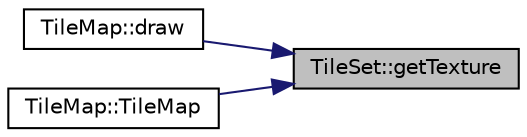 digraph "TileSet::getTexture"
{
 // LATEX_PDF_SIZE
  edge [fontname="Helvetica",fontsize="10",labelfontname="Helvetica",labelfontsize="10"];
  node [fontname="Helvetica",fontsize="10",shape=record];
  rankdir="RL";
  Node1 [label="TileSet::getTexture",height=0.2,width=0.4,color="black", fillcolor="grey75", style="filled", fontcolor="black",tooltip=" "];
  Node1 -> Node2 [dir="back",color="midnightblue",fontsize="10",style="solid",fontname="Helvetica"];
  Node2 [label="TileMap::draw",height=0.2,width=0.4,color="black", fillcolor="white", style="filled",URL="$class_tile_map.html#ae2bb683f1d076efdc4c4d438c9e6377b",tooltip=" "];
  Node1 -> Node3 [dir="back",color="midnightblue",fontsize="10",style="solid",fontname="Helvetica"];
  Node3 [label="TileMap::TileMap",height=0.2,width=0.4,color="black", fillcolor="white", style="filled",URL="$class_tile_map.html#a1a54f878baf7482419d09750a861a0f2",tooltip=" "];
}
